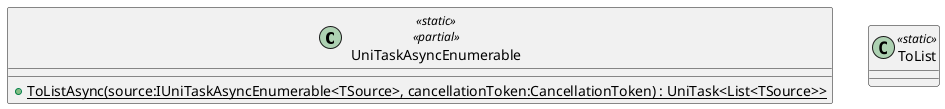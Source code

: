@startuml
class UniTaskAsyncEnumerable <<static>> <<partial>> {
    + {static} ToListAsync(source:IUniTaskAsyncEnumerable<TSource>, cancellationToken:CancellationToken) : UniTask<List<TSource>>
}
class ToList <<static>> {
}
@enduml

